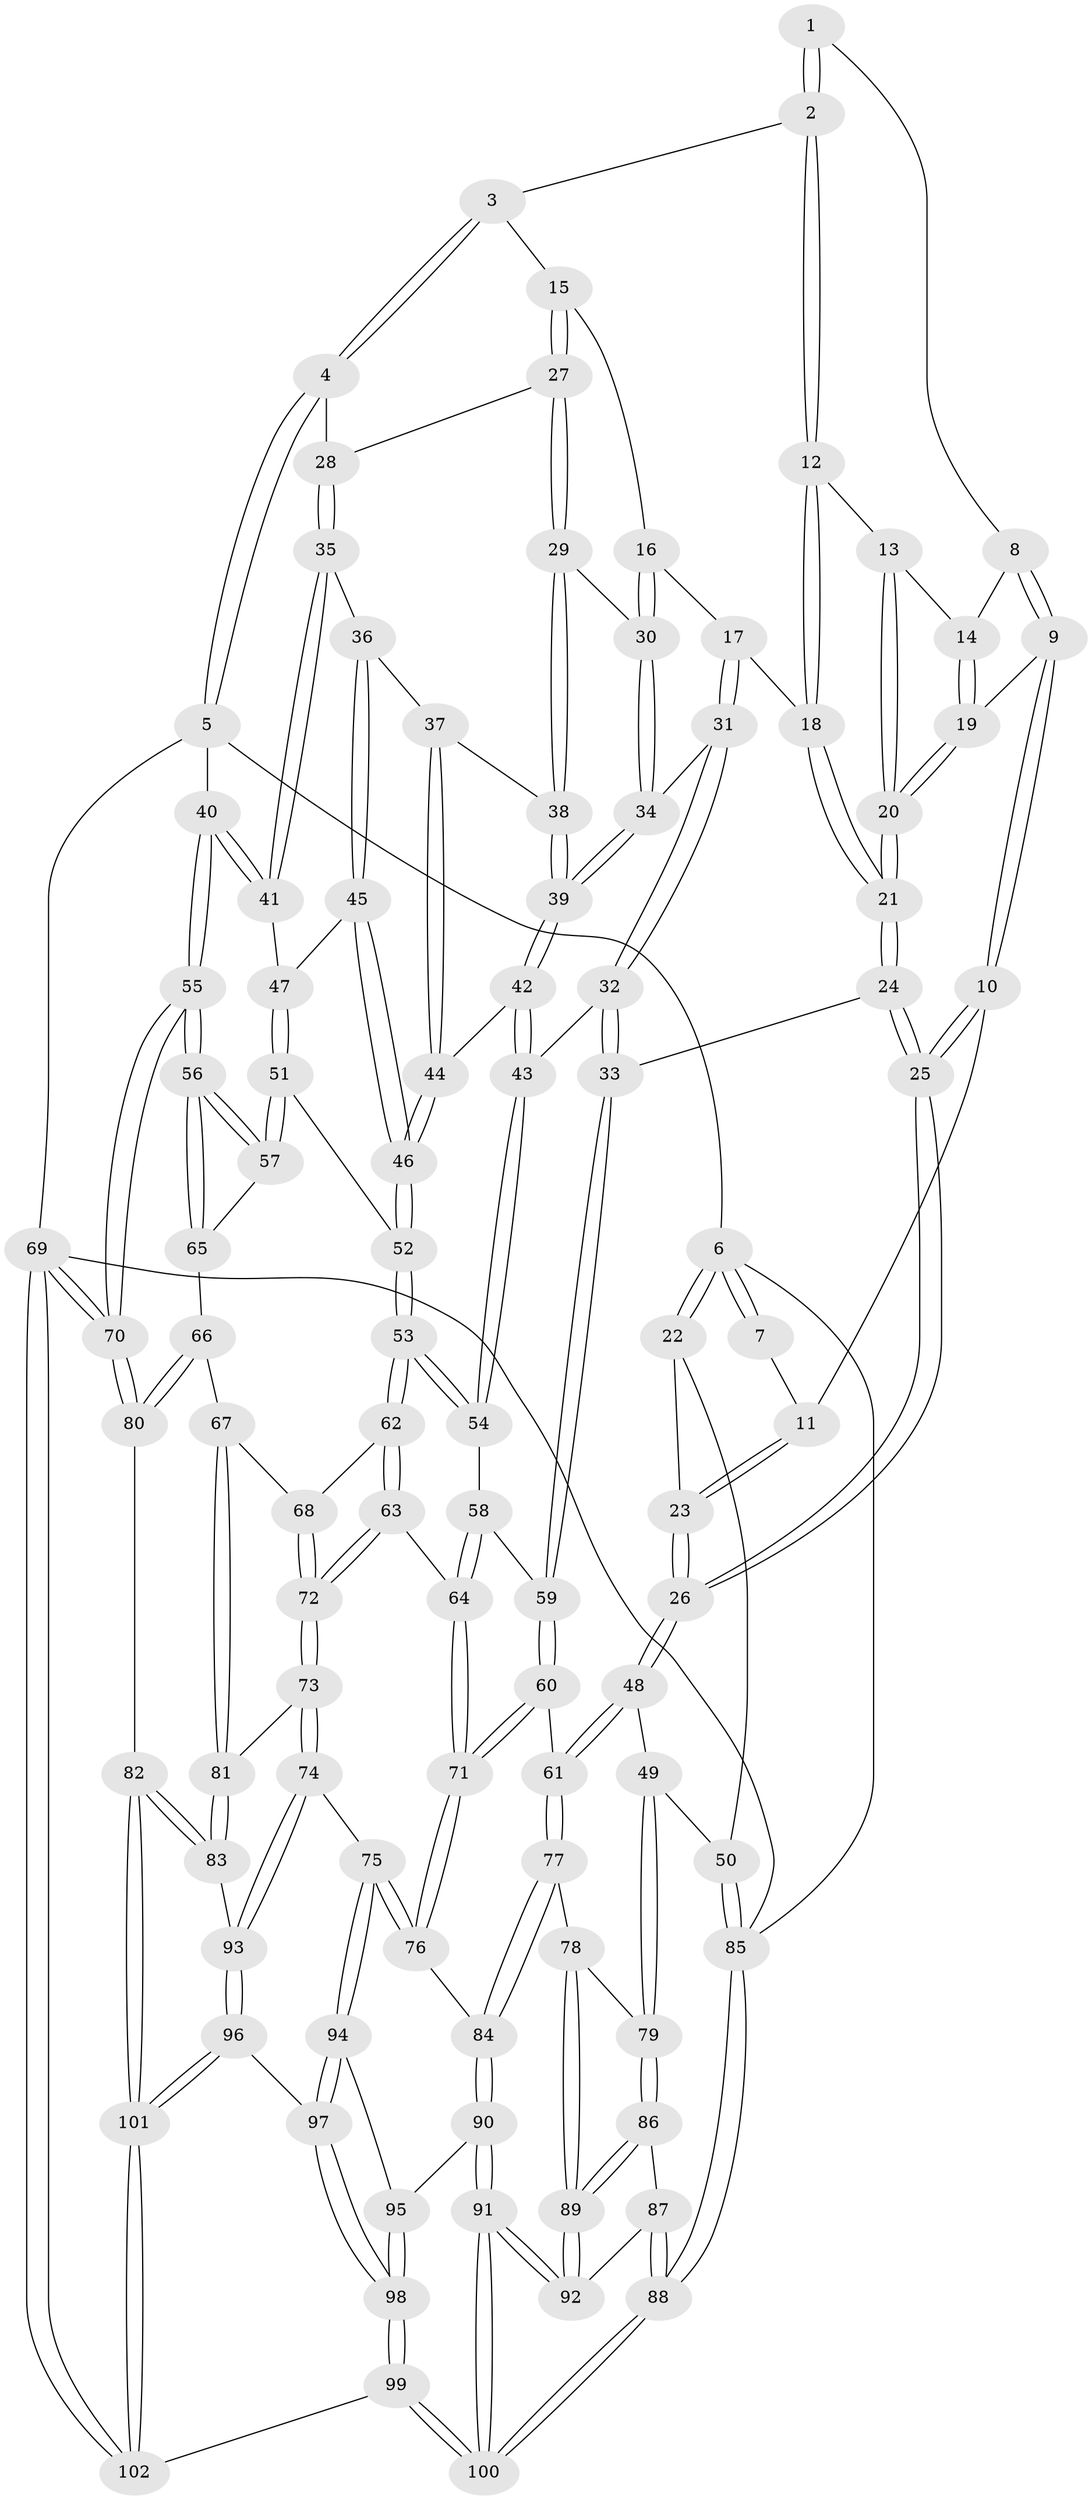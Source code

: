 // coarse degree distribution, {4: 0.4262295081967213, 6: 0.04918032786885246, 5: 0.39344262295081966, 3: 0.13114754098360656}
// Generated by graph-tools (version 1.1) at 2025/24/03/03/25 07:24:40]
// undirected, 102 vertices, 252 edges
graph export_dot {
graph [start="1"]
  node [color=gray90,style=filled];
  1 [pos="+0.2901323156471527+0"];
  2 [pos="+0.5009954591254346+0"];
  3 [pos="+0.5896744965663484+0"];
  4 [pos="+1+0"];
  5 [pos="+1+0"];
  6 [pos="+0+0"];
  7 [pos="+0.22872507019851293+0"];
  8 [pos="+0.2834421944803189+0"];
  9 [pos="+0.20611590609734318+0.09983834561588216"];
  10 [pos="+0.20589304579684817+0.09998334782873627"];
  11 [pos="+0.11972921705374313+0.0768420025509407"];
  12 [pos="+0.4453651223102207+0.02746292514876027"];
  13 [pos="+0.31734507754501146+0.0844533449357745"];
  14 [pos="+0.31048213509913636+0.07731874707594355"];
  15 [pos="+0.6091734691673342+0.11452101314973227"];
  16 [pos="+0.5967599264738802+0.13572841568339408"];
  17 [pos="+0.5295532456705528+0.17030772981287745"];
  18 [pos="+0.4483875653095973+0.13899339544395917"];
  19 [pos="+0.21281631231781234+0.09949555588028733"];
  20 [pos="+0.35354130928892824+0.18270644853920126"];
  21 [pos="+0.3580146264000033+0.19169979869143347"];
  22 [pos="+0+0.03935104109123068"];
  23 [pos="+0+0.1403883682666071"];
  24 [pos="+0.28122862390895587+0.3649413633284116"];
  25 [pos="+0.23182695409767884+0.36958482163672046"];
  26 [pos="+0.22291716210968854+0.3725233891997838"];
  27 [pos="+0.8095651737462041+0.1363523074884574"];
  28 [pos="+0.8212770234976307+0.13010641225876501"];
  29 [pos="+0.7121983263057834+0.262505613508534"];
  30 [pos="+0.6622448529695472+0.24054512515543014"];
  31 [pos="+0.5266119920103423+0.3039589073901492"];
  32 [pos="+0.4285923056479002+0.35779123914366795"];
  33 [pos="+0.3225716506815381+0.3829834646688217"];
  34 [pos="+0.534321841856665+0.30588059297380227"];
  35 [pos="+0.8629443928436437+0.3210428212362294"];
  36 [pos="+0.7934633606849398+0.35644490760017383"];
  37 [pos="+0.7726401980923221+0.35265318013064684"];
  38 [pos="+0.7217488943172742+0.31595875787978656"];
  39 [pos="+0.6293038248522065+0.37748466579004025"];
  40 [pos="+1+0.33118809575730257"];
  41 [pos="+1+0.3604303605685022"];
  42 [pos="+0.6248133158252486+0.47284662427901963"];
  43 [pos="+0.616487598654705+0.48432469950275414"];
  44 [pos="+0.7173556128692652+0.46104565818879334"];
  45 [pos="+0.8044404233022123+0.3835071065798211"];
  46 [pos="+0.8078093250101905+0.5258749224059899"];
  47 [pos="+0.921215327157028+0.468731289516596"];
  48 [pos="+0.12815068305236266+0.4716533687594327"];
  49 [pos="+0.050231507800465404+0.5264982006106829"];
  50 [pos="+0+0.5393322810341464"];
  51 [pos="+0.8515995876008983+0.5506032238808609"];
  52 [pos="+0.8201690373349203+0.5459159159944365"];
  53 [pos="+0.7318081319911744+0.6066489315495517"];
  54 [pos="+0.6017722637564838+0.5345108831767026"];
  55 [pos="+1+0.7280331709142236"];
  56 [pos="+1+0.6638045884954076"];
  57 [pos="+0.8798896192338639+0.5897479925614243"];
  58 [pos="+0.5820922204945083+0.5488543588572992"];
  59 [pos="+0.43368543454890546+0.5631848661178714"];
  60 [pos="+0.4148112399174468+0.6332746894081313"];
  61 [pos="+0.3396580681769209+0.682080300507887"];
  62 [pos="+0.7312345720811505+0.6138900106040048"];
  63 [pos="+0.5993105229158906+0.6864061406033052"];
  64 [pos="+0.5939240678094975+0.6839970559255877"];
  65 [pos="+0.8462557018629514+0.7026050130660868"];
  66 [pos="+0.8410820613598293+0.7131240677881274"];
  67 [pos="+0.8280755639081078+0.7158889634066687"];
  68 [pos="+0.7361196372628779+0.656308365490997"];
  69 [pos="+1+1"];
  70 [pos="+1+0.9026594324961805"];
  71 [pos="+0.5038474147270431+0.7402014116270271"];
  72 [pos="+0.6829538810126485+0.7535857872733308"];
  73 [pos="+0.6847818495650996+0.764237943262304"];
  74 [pos="+0.6845813539918358+0.7747548106109573"];
  75 [pos="+0.553483859020405+0.8236369445167746"];
  76 [pos="+0.5038487013156032+0.7457889963338765"];
  77 [pos="+0.31431476199729047+0.721129696895736"];
  78 [pos="+0.30291252018940973+0.7300269577728518"];
  79 [pos="+0.14357265395679988+0.7084480119022747"];
  80 [pos="+1+0.8644615155634364"];
  81 [pos="+0.8208370689635199+0.725340987824154"];
  82 [pos="+0.7960355592130572+0.8964811079097025"];
  83 [pos="+0.7693589232239144+0.8617316852256082"];
  84 [pos="+0.42447623705121956+0.805511908866467"];
  85 [pos="+0+1"];
  86 [pos="+0.13600277218256882+0.7449057202385011"];
  87 [pos="+0.13284966587514774+0.7556046985970252"];
  88 [pos="+0+1"];
  89 [pos="+0.29442656595158023+0.8519919451028808"];
  90 [pos="+0.40489181257542395+0.8756861964485003"];
  91 [pos="+0.30226806913937515+0.9738285535075503"];
  92 [pos="+0.2968816431214896+0.9479782133361966"];
  93 [pos="+0.7205019418531194+0.8293391206172311"];
  94 [pos="+0.5533654196525927+0.8249473239538683"];
  95 [pos="+0.4935056496660206+0.8729087242741028"];
  96 [pos="+0.6042546880710092+0.9116543357786152"];
  97 [pos="+0.5988549666118153+0.9122576840173264"];
  98 [pos="+0.5263605047102691+1"];
  99 [pos="+0.4755102929781705+1"];
  100 [pos="+0.24371827831654674+1"];
  101 [pos="+0.7576843700390442+0.9799920547547054"];
  102 [pos="+0.7219620759784918+1"];
  1 -- 2;
  1 -- 2;
  1 -- 8;
  2 -- 3;
  2 -- 12;
  2 -- 12;
  3 -- 4;
  3 -- 4;
  3 -- 15;
  4 -- 5;
  4 -- 5;
  4 -- 28;
  5 -- 6;
  5 -- 40;
  5 -- 69;
  6 -- 7;
  6 -- 7;
  6 -- 22;
  6 -- 22;
  6 -- 85;
  7 -- 11;
  8 -- 9;
  8 -- 9;
  8 -- 14;
  9 -- 10;
  9 -- 10;
  9 -- 19;
  10 -- 11;
  10 -- 25;
  10 -- 25;
  11 -- 23;
  11 -- 23;
  12 -- 13;
  12 -- 18;
  12 -- 18;
  13 -- 14;
  13 -- 20;
  13 -- 20;
  14 -- 19;
  14 -- 19;
  15 -- 16;
  15 -- 27;
  15 -- 27;
  16 -- 17;
  16 -- 30;
  16 -- 30;
  17 -- 18;
  17 -- 31;
  17 -- 31;
  18 -- 21;
  18 -- 21;
  19 -- 20;
  19 -- 20;
  20 -- 21;
  20 -- 21;
  21 -- 24;
  21 -- 24;
  22 -- 23;
  22 -- 50;
  23 -- 26;
  23 -- 26;
  24 -- 25;
  24 -- 25;
  24 -- 33;
  25 -- 26;
  25 -- 26;
  26 -- 48;
  26 -- 48;
  27 -- 28;
  27 -- 29;
  27 -- 29;
  28 -- 35;
  28 -- 35;
  29 -- 30;
  29 -- 38;
  29 -- 38;
  30 -- 34;
  30 -- 34;
  31 -- 32;
  31 -- 32;
  31 -- 34;
  32 -- 33;
  32 -- 33;
  32 -- 43;
  33 -- 59;
  33 -- 59;
  34 -- 39;
  34 -- 39;
  35 -- 36;
  35 -- 41;
  35 -- 41;
  36 -- 37;
  36 -- 45;
  36 -- 45;
  37 -- 38;
  37 -- 44;
  37 -- 44;
  38 -- 39;
  38 -- 39;
  39 -- 42;
  39 -- 42;
  40 -- 41;
  40 -- 41;
  40 -- 55;
  40 -- 55;
  41 -- 47;
  42 -- 43;
  42 -- 43;
  42 -- 44;
  43 -- 54;
  43 -- 54;
  44 -- 46;
  44 -- 46;
  45 -- 46;
  45 -- 46;
  45 -- 47;
  46 -- 52;
  46 -- 52;
  47 -- 51;
  47 -- 51;
  48 -- 49;
  48 -- 61;
  48 -- 61;
  49 -- 50;
  49 -- 79;
  49 -- 79;
  50 -- 85;
  50 -- 85;
  51 -- 52;
  51 -- 57;
  51 -- 57;
  52 -- 53;
  52 -- 53;
  53 -- 54;
  53 -- 54;
  53 -- 62;
  53 -- 62;
  54 -- 58;
  55 -- 56;
  55 -- 56;
  55 -- 70;
  55 -- 70;
  56 -- 57;
  56 -- 57;
  56 -- 65;
  56 -- 65;
  57 -- 65;
  58 -- 59;
  58 -- 64;
  58 -- 64;
  59 -- 60;
  59 -- 60;
  60 -- 61;
  60 -- 71;
  60 -- 71;
  61 -- 77;
  61 -- 77;
  62 -- 63;
  62 -- 63;
  62 -- 68;
  63 -- 64;
  63 -- 72;
  63 -- 72;
  64 -- 71;
  64 -- 71;
  65 -- 66;
  66 -- 67;
  66 -- 80;
  66 -- 80;
  67 -- 68;
  67 -- 81;
  67 -- 81;
  68 -- 72;
  68 -- 72;
  69 -- 70;
  69 -- 70;
  69 -- 102;
  69 -- 102;
  69 -- 85;
  70 -- 80;
  70 -- 80;
  71 -- 76;
  71 -- 76;
  72 -- 73;
  72 -- 73;
  73 -- 74;
  73 -- 74;
  73 -- 81;
  74 -- 75;
  74 -- 93;
  74 -- 93;
  75 -- 76;
  75 -- 76;
  75 -- 94;
  75 -- 94;
  76 -- 84;
  77 -- 78;
  77 -- 84;
  77 -- 84;
  78 -- 79;
  78 -- 89;
  78 -- 89;
  79 -- 86;
  79 -- 86;
  80 -- 82;
  81 -- 83;
  81 -- 83;
  82 -- 83;
  82 -- 83;
  82 -- 101;
  82 -- 101;
  83 -- 93;
  84 -- 90;
  84 -- 90;
  85 -- 88;
  85 -- 88;
  86 -- 87;
  86 -- 89;
  86 -- 89;
  87 -- 88;
  87 -- 88;
  87 -- 92;
  88 -- 100;
  88 -- 100;
  89 -- 92;
  89 -- 92;
  90 -- 91;
  90 -- 91;
  90 -- 95;
  91 -- 92;
  91 -- 92;
  91 -- 100;
  91 -- 100;
  93 -- 96;
  93 -- 96;
  94 -- 95;
  94 -- 97;
  94 -- 97;
  95 -- 98;
  95 -- 98;
  96 -- 97;
  96 -- 101;
  96 -- 101;
  97 -- 98;
  97 -- 98;
  98 -- 99;
  98 -- 99;
  99 -- 100;
  99 -- 100;
  99 -- 102;
  101 -- 102;
  101 -- 102;
}
